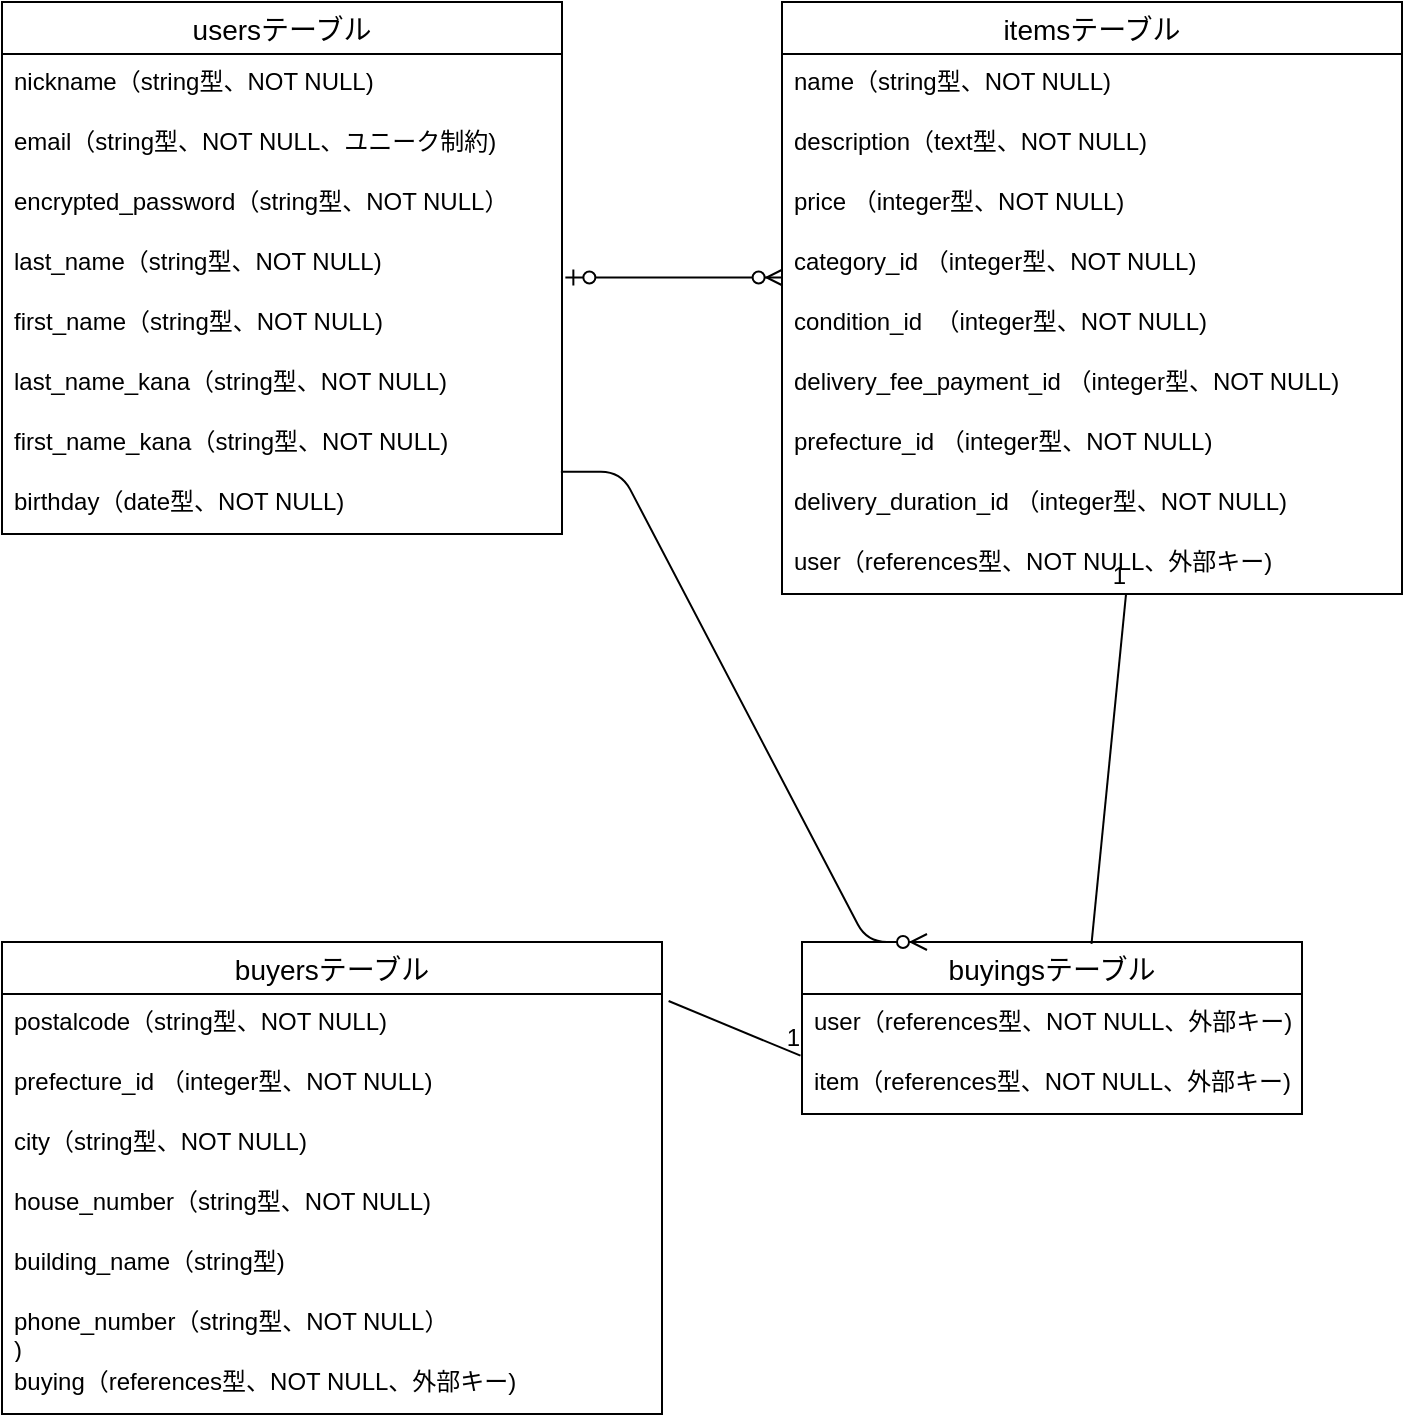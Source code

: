 <mxfile>
    <diagram id="sU4RRjECxD2tOJUZ-Q0F" name="ページ1">
        <mxGraphModel dx="696" dy="563" grid="1" gridSize="10" guides="1" tooltips="1" connect="1" arrows="1" fold="1" page="1" pageScale="1" pageWidth="827" pageHeight="1169" background="none" math="0" shadow="0">
            <root>
                <mxCell id="0"/>
                <mxCell id="1" parent="0"/>
                <mxCell id="2" value="usersテーブル" style="swimlane;fontStyle=0;childLayout=stackLayout;horizontal=1;startSize=26;horizontalStack=0;resizeParent=1;resizeParentMax=0;resizeLast=0;collapsible=1;marginBottom=0;align=center;fontSize=14;" parent="1" vertex="1">
                    <mxGeometry x="60" y="90" width="280" height="266" as="geometry"/>
                </mxCell>
                <mxCell id="3" value="nickname（string型、NOT NULL)" style="text;strokeColor=none;fillColor=none;spacingLeft=4;spacingRight=4;overflow=hidden;rotatable=0;points=[[0,0.5],[1,0.5]];portConstraint=eastwest;fontSize=12;" parent="2" vertex="1">
                    <mxGeometry y="26" width="280" height="30" as="geometry"/>
                </mxCell>
                <mxCell id="4" value="email（string型、NOT NULL、ユニーク制約)" style="text;strokeColor=none;fillColor=none;spacingLeft=4;spacingRight=4;overflow=hidden;rotatable=0;points=[[0,0.5],[1,0.5]];portConstraint=eastwest;fontSize=12;" parent="2" vertex="1">
                    <mxGeometry y="56" width="280" height="30" as="geometry"/>
                </mxCell>
                <mxCell id="11" value="encrypted_password（string型、NOT NULL）" style="text;strokeColor=none;fillColor=none;spacingLeft=4;spacingRight=4;overflow=hidden;rotatable=0;points=[[0,0.5],[1,0.5]];portConstraint=eastwest;fontSize=12;" parent="2" vertex="1">
                    <mxGeometry y="86" width="280" height="30" as="geometry"/>
                </mxCell>
                <mxCell id="18" value="last_name（string型、NOT NULL)" style="text;strokeColor=none;fillColor=none;spacingLeft=4;spacingRight=4;overflow=hidden;rotatable=0;points=[[0,0.5],[1,0.5]];portConstraint=eastwest;fontSize=12;" parent="2" vertex="1">
                    <mxGeometry y="116" width="280" height="30" as="geometry"/>
                </mxCell>
                <mxCell id="24" value="first_name（string型、NOT NULL)" style="text;strokeColor=none;fillColor=none;spacingLeft=4;spacingRight=4;overflow=hidden;rotatable=0;points=[[0,0.5],[1,0.5]];portConstraint=eastwest;fontSize=12;" parent="2" vertex="1">
                    <mxGeometry y="146" width="280" height="30" as="geometry"/>
                </mxCell>
                <mxCell id="25" value="last_name_kana（string型、NOT NULL)" style="text;strokeColor=none;fillColor=none;spacingLeft=4;spacingRight=4;overflow=hidden;rotatable=0;points=[[0,0.5],[1,0.5]];portConstraint=eastwest;fontSize=12;" parent="2" vertex="1">
                    <mxGeometry y="176" width="280" height="30" as="geometry"/>
                </mxCell>
                <mxCell id="26" value="first_name_kana（string型、NOT NULL)" style="text;strokeColor=none;fillColor=none;spacingLeft=4;spacingRight=4;overflow=hidden;rotatable=0;points=[[0,0.5],[1,0.5]];portConstraint=eastwest;fontSize=12;" parent="2" vertex="1">
                    <mxGeometry y="206" width="280" height="30" as="geometry"/>
                </mxCell>
                <mxCell id="23" value="birthday（date型、NOT NULL)" style="text;strokeColor=none;fillColor=none;spacingLeft=4;spacingRight=4;overflow=hidden;rotatable=0;points=[[0,0.5],[1,0.5]];portConstraint=eastwest;fontSize=12;" parent="2" vertex="1">
                    <mxGeometry y="236" width="280" height="30" as="geometry"/>
                </mxCell>
                <mxCell id="7" value="itemsテーブル" style="swimlane;fontStyle=0;childLayout=stackLayout;horizontal=1;startSize=26;horizontalStack=0;resizeParent=1;resizeParentMax=0;resizeLast=0;collapsible=1;marginBottom=0;align=center;fontSize=14;" parent="1" vertex="1">
                    <mxGeometry x="450" y="90" width="310" height="296" as="geometry"/>
                </mxCell>
                <mxCell id="8" value="name（string型、NOT NULL)" style="text;strokeColor=none;fillColor=none;spacingLeft=4;spacingRight=4;overflow=hidden;rotatable=0;points=[[0,0.5],[1,0.5]];portConstraint=eastwest;fontSize=12;" parent="7" vertex="1">
                    <mxGeometry y="26" width="310" height="30" as="geometry"/>
                </mxCell>
                <mxCell id="9" value="description（text型、NOT NULL)" style="text;strokeColor=none;fillColor=none;spacingLeft=4;spacingRight=4;overflow=hidden;rotatable=0;points=[[0,0.5],[1,0.5]];portConstraint=eastwest;fontSize=12;" parent="7" vertex="1">
                    <mxGeometry y="56" width="310" height="30" as="geometry"/>
                </mxCell>
                <mxCell id="35" value="price （integer型、NOT NULL)" style="text;strokeColor=none;fillColor=none;spacingLeft=4;spacingRight=4;overflow=hidden;rotatable=0;points=[[0,0.5],[1,0.5]];portConstraint=eastwest;fontSize=12;" parent="7" vertex="1">
                    <mxGeometry y="86" width="310" height="30" as="geometry"/>
                </mxCell>
                <mxCell id="36" value="category_id （integer型、NOT NULL)" style="text;strokeColor=none;fillColor=none;spacingLeft=4;spacingRight=4;overflow=hidden;rotatable=0;points=[[0,0.5],[1,0.5]];portConstraint=eastwest;fontSize=12;" parent="7" vertex="1">
                    <mxGeometry y="116" width="310" height="30" as="geometry"/>
                </mxCell>
                <mxCell id="38" value="condition_id  （integer型、NOT NULL)" style="text;strokeColor=none;fillColor=none;spacingLeft=4;spacingRight=4;overflow=hidden;rotatable=0;points=[[0,0.5],[1,0.5]];portConstraint=eastwest;fontSize=12;" parent="7" vertex="1">
                    <mxGeometry y="146" width="310" height="30" as="geometry"/>
                </mxCell>
                <mxCell id="37" value="delivery_fee_payment_id （integer型、NOT NULL)" style="text;strokeColor=none;fillColor=none;spacingLeft=4;spacingRight=4;overflow=hidden;rotatable=0;points=[[0,0.5],[1,0.5]];portConstraint=eastwest;fontSize=12;" parent="7" vertex="1">
                    <mxGeometry y="176" width="310" height="30" as="geometry"/>
                </mxCell>
                <mxCell id="34" value="prefecture_id （integer型、NOT NULL)" style="text;strokeColor=none;fillColor=none;spacingLeft=4;spacingRight=4;overflow=hidden;rotatable=0;points=[[0,0.5],[1,0.5]];portConstraint=eastwest;fontSize=12;" parent="7" vertex="1">
                    <mxGeometry y="206" width="310" height="30" as="geometry"/>
                </mxCell>
                <mxCell id="63" value="delivery_duration_id （integer型、NOT NULL)" style="text;strokeColor=none;fillColor=none;spacingLeft=4;spacingRight=4;overflow=hidden;rotatable=0;points=[[0,0.5],[1,0.5]];portConstraint=eastwest;fontSize=12;" parent="7" vertex="1">
                    <mxGeometry y="236" width="310" height="30" as="geometry"/>
                </mxCell>
                <mxCell id="10" value="user（references型、NOT NULL、外部キー)" style="text;strokeColor=none;fillColor=none;spacingLeft=4;spacingRight=4;overflow=hidden;rotatable=0;points=[[0,0.5],[1,0.5]];portConstraint=eastwest;fontSize=12;" parent="7" vertex="1">
                    <mxGeometry y="266" width="310" height="30" as="geometry"/>
                </mxCell>
                <mxCell id="39" value="buyersテーブル" style="swimlane;fontStyle=0;childLayout=stackLayout;horizontal=1;startSize=26;horizontalStack=0;resizeParent=1;resizeParentMax=0;resizeLast=0;collapsible=1;marginBottom=0;align=center;fontSize=14;strokeColor=default;fillColor=none;" parent="1" vertex="1">
                    <mxGeometry x="60" y="560" width="330" height="236" as="geometry"/>
                </mxCell>
                <mxCell id="49" value="postalcode（string型、NOT NULL)&#10;" style="text;strokeColor=none;fillColor=none;spacingLeft=4;spacingRight=4;overflow=hidden;rotatable=0;points=[[0,0.5],[1,0.5]];portConstraint=eastwest;fontSize=12;" parent="39" vertex="1">
                    <mxGeometry y="26" width="330" height="30" as="geometry"/>
                </mxCell>
                <mxCell id="47" value="prefecture_id （integer型、NOT NULL)&#10;" style="text;strokeColor=none;fillColor=none;spacingLeft=4;spacingRight=4;overflow=hidden;rotatable=0;points=[[0,0.5],[1,0.5]];portConstraint=eastwest;fontSize=12;" parent="39" vertex="1">
                    <mxGeometry y="56" width="330" height="30" as="geometry"/>
                </mxCell>
                <mxCell id="50" value="city（string型、NOT NULL)&#10;" style="text;strokeColor=none;fillColor=none;spacingLeft=4;spacingRight=4;overflow=hidden;rotatable=0;points=[[0,0.5],[1,0.5]];portConstraint=eastwest;fontSize=12;" parent="39" vertex="1">
                    <mxGeometry y="86" width="330" height="30" as="geometry"/>
                </mxCell>
                <mxCell id="45" value="house_number（string型、NOT NULL)&#10;" style="text;strokeColor=none;fillColor=none;spacingLeft=4;spacingRight=4;overflow=hidden;rotatable=0;points=[[0,0.5],[1,0.5]];portConstraint=eastwest;fontSize=12;" parent="39" vertex="1">
                    <mxGeometry y="116" width="330" height="30" as="geometry"/>
                </mxCell>
                <mxCell id="44" value="building_name（string型)&#10;" style="text;strokeColor=none;fillColor=none;spacingLeft=4;spacingRight=4;overflow=hidden;rotatable=0;points=[[0,0.5],[1,0.5]];portConstraint=eastwest;fontSize=12;" parent="39" vertex="1">
                    <mxGeometry y="146" width="330" height="30" as="geometry"/>
                </mxCell>
                <mxCell id="42" value="phone_number（string型、NOT NULL）&#10;)&#10;" style="text;strokeColor=none;fillColor=none;spacingLeft=4;spacingRight=4;overflow=hidden;rotatable=0;points=[[0,0.5],[1,0.5]];portConstraint=eastwest;fontSize=12;" parent="39" vertex="1">
                    <mxGeometry y="176" width="330" height="30" as="geometry"/>
                </mxCell>
                <mxCell id="70" value="buying（references型、NOT NULL、外部キー)" style="text;strokeColor=none;fillColor=none;spacingLeft=4;spacingRight=4;overflow=hidden;rotatable=0;points=[[0,0.5],[1,0.5]];portConstraint=eastwest;fontSize=12;" vertex="1" parent="39">
                    <mxGeometry y="206" width="330" height="30" as="geometry"/>
                </mxCell>
                <mxCell id="51" value="buyingsテーブル" style="swimlane;fontStyle=0;childLayout=stackLayout;horizontal=1;startSize=26;horizontalStack=0;resizeParent=1;resizeParentMax=0;resizeLast=0;collapsible=1;marginBottom=0;align=center;fontSize=14;strokeColor=default;fillColor=none;" parent="1" vertex="1">
                    <mxGeometry x="460" y="560" width="250" height="86" as="geometry"/>
                </mxCell>
                <mxCell id="52" value="user（references型、NOT NULL、外部キー)" style="text;strokeColor=none;fillColor=none;spacingLeft=4;spacingRight=4;overflow=hidden;rotatable=0;points=[[0,0.5],[1,0.5]];portConstraint=eastwest;fontSize=12;" parent="51" vertex="1">
                    <mxGeometry y="26" width="250" height="30" as="geometry"/>
                </mxCell>
                <mxCell id="53" value="item（references型、NOT NULL、外部キー)" style="text;strokeColor=none;fillColor=none;spacingLeft=4;spacingRight=4;overflow=hidden;rotatable=0;points=[[0,0.5],[1,0.5]];portConstraint=eastwest;fontSize=12;" parent="51" vertex="1">
                    <mxGeometry y="56" width="250" height="30" as="geometry"/>
                </mxCell>
                <mxCell id="57" value="" style="edgeStyle=entityRelationEdgeStyle;fontSize=12;html=1;endArrow=ERzeroToMany;startArrow=ERzeroToOne;exitX=1.006;exitY=0.725;exitDx=0;exitDy=0;exitPerimeter=0;entryX=0.001;entryY=0.725;entryDx=0;entryDy=0;entryPerimeter=0;" parent="1" target="36" edge="1">
                    <mxGeometry width="100" height="100" relative="1" as="geometry">
                        <mxPoint x="341.68" y="227.75" as="sourcePoint"/>
                        <mxPoint x="440" y="240" as="targetPoint"/>
                    </mxGeometry>
                </mxCell>
                <mxCell id="59" value="" style="endArrow=none;html=1;rounded=0;entryX=0.555;entryY=0.991;entryDx=0;entryDy=0;entryPerimeter=0;exitX=0.579;exitY=0.011;exitDx=0;exitDy=0;exitPerimeter=0;" parent="1" source="51" target="10" edge="1">
                    <mxGeometry relative="1" as="geometry">
                        <mxPoint x="610" y="550" as="sourcePoint"/>
                        <mxPoint x="480" y="500" as="targetPoint"/>
                    </mxGeometry>
                </mxCell>
                <mxCell id="60" value="1" style="resizable=0;html=1;align=right;verticalAlign=bottom;" parent="59" connectable="0" vertex="1">
                    <mxGeometry x="1" relative="1" as="geometry"/>
                </mxCell>
                <mxCell id="64" value="" style="endArrow=none;html=1;rounded=0;entryX=-0.003;entryY=0.028;entryDx=0;entryDy=0;entryPerimeter=0;exitX=1.01;exitY=0.117;exitDx=0;exitDy=0;exitPerimeter=0;" parent="1" target="53" edge="1">
                    <mxGeometry relative="1" as="geometry">
                        <mxPoint x="393.3" y="589.51" as="sourcePoint"/>
                        <mxPoint x="520" y="620" as="targetPoint"/>
                    </mxGeometry>
                </mxCell>
                <mxCell id="65" value="1" style="resizable=0;html=1;align=right;verticalAlign=bottom;" parent="64" connectable="0" vertex="1">
                    <mxGeometry x="1" relative="1" as="geometry"/>
                </mxCell>
                <mxCell id="66" value="" style="edgeStyle=entityRelationEdgeStyle;fontSize=12;html=1;endArrow=ERzeroToMany;endFill=1;exitX=0.998;exitY=-0.039;exitDx=0;exitDy=0;exitPerimeter=0;entryX=0.25;entryY=0;entryDx=0;entryDy=0;" parent="1" source="23" target="51" edge="1">
                    <mxGeometry width="100" height="100" relative="1" as="geometry">
                        <mxPoint x="430" y="500" as="sourcePoint"/>
                        <mxPoint x="530" y="400" as="targetPoint"/>
                    </mxGeometry>
                </mxCell>
            </root>
        </mxGraphModel>
    </diagram>
</mxfile>